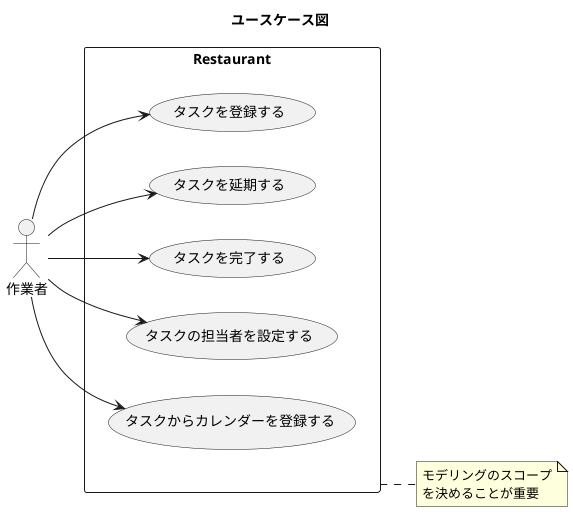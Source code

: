 @startuml

title "ユースケース図"

left to right direction
actor "作業者" as actor
rectangle Restaurant {
  usecase "タスクを登録する" as UC1
  usecase "タスクを延期する" as UC2
  usecase "タスクを完了する" as UC3
  usecase "タスクの担当者を設定する" as UC4
  usecase "タスクからカレンダーを登録する" as UC5
}
note right of Restaurant: モデリングのスコープ\nを決めることが重要
actor --> UC1
actor --> UC2
actor --> UC3
actor --> UC4
actor --> UC5
@enduml

@enduml